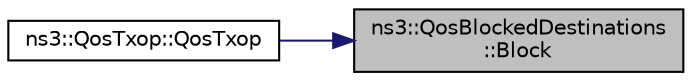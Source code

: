 digraph "ns3::QosBlockedDestinations::Block"
{
 // LATEX_PDF_SIZE
  edge [fontname="Helvetica",fontsize="10",labelfontname="Helvetica",labelfontsize="10"];
  node [fontname="Helvetica",fontsize="10",shape=record];
  rankdir="RL";
  Node1 [label="ns3::QosBlockedDestinations\l::Block",height=0.2,width=0.4,color="black", fillcolor="grey75", style="filled", fontcolor="black",tooltip="Block the given destination address and TID from sending (e.g."];
  Node1 -> Node2 [dir="back",color="midnightblue",fontsize="10",style="solid",fontname="Helvetica"];
  Node2 [label="ns3::QosTxop::QosTxop",height=0.2,width=0.4,color="black", fillcolor="white", style="filled",URL="$classns3_1_1_qos_txop.html#a65dc7d101c9265b431f628fee3e6805a",tooltip=" "];
}
